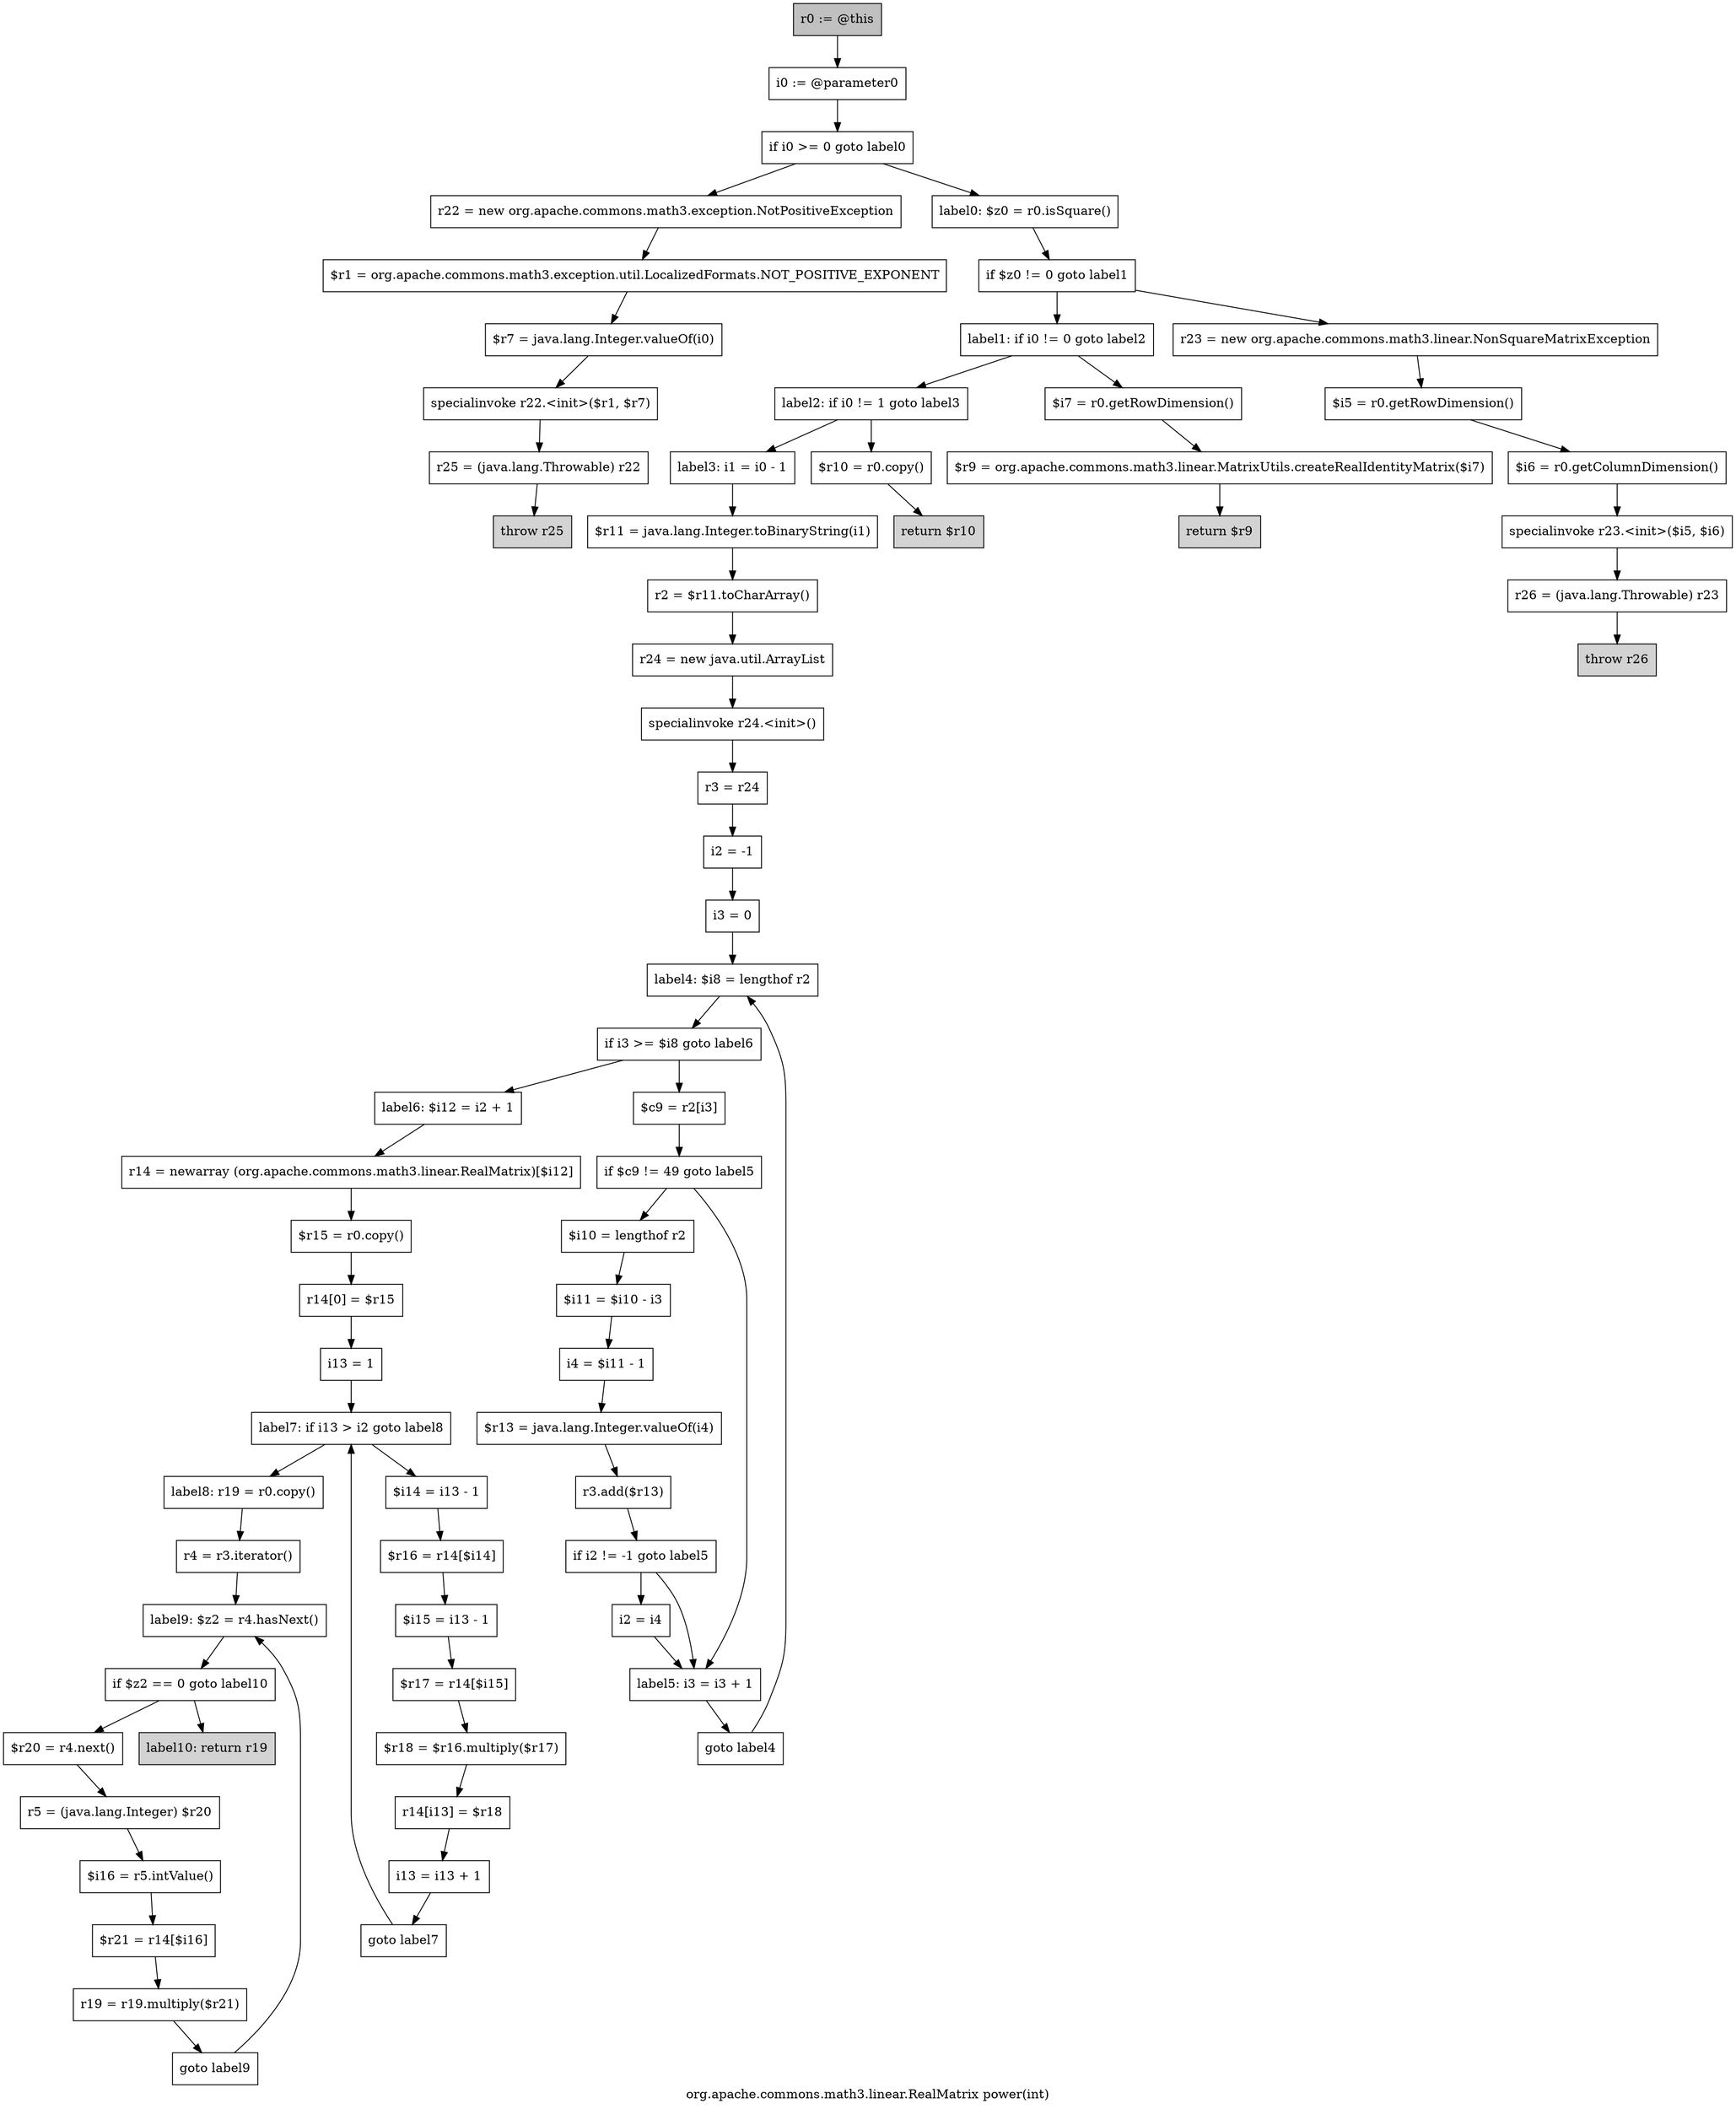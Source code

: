 digraph "org.apache.commons.math3.linear.RealMatrix power(int)" {
    label="org.apache.commons.math3.linear.RealMatrix power(int)";
    node [shape=box];
    "0" [style=filled,fillcolor=gray,label="r0 := @this",];
    "1" [label="i0 := @parameter0",];
    "0"->"1";
    "2" [label="if i0 >= 0 goto label0",];
    "1"->"2";
    "3" [label="r22 = new org.apache.commons.math3.exception.NotPositiveException",];
    "2"->"3";
    "9" [label="label0: $z0 = r0.isSquare()",];
    "2"->"9";
    "4" [label="$r1 = org.apache.commons.math3.exception.util.LocalizedFormats.NOT_POSITIVE_EXPONENT",];
    "3"->"4";
    "5" [label="$r7 = java.lang.Integer.valueOf(i0)",];
    "4"->"5";
    "6" [label="specialinvoke r22.<init>($r1, $r7)",];
    "5"->"6";
    "7" [label="r25 = (java.lang.Throwable) r22",];
    "6"->"7";
    "8" [style=filled,fillcolor=lightgray,label="throw r25",];
    "7"->"8";
    "10" [label="if $z0 != 0 goto label1",];
    "9"->"10";
    "11" [label="r23 = new org.apache.commons.math3.linear.NonSquareMatrixException",];
    "10"->"11";
    "17" [label="label1: if i0 != 0 goto label2",];
    "10"->"17";
    "12" [label="$i5 = r0.getRowDimension()",];
    "11"->"12";
    "13" [label="$i6 = r0.getColumnDimension()",];
    "12"->"13";
    "14" [label="specialinvoke r23.<init>($i5, $i6)",];
    "13"->"14";
    "15" [label="r26 = (java.lang.Throwable) r23",];
    "14"->"15";
    "16" [style=filled,fillcolor=lightgray,label="throw r26",];
    "15"->"16";
    "18" [label="$i7 = r0.getRowDimension()",];
    "17"->"18";
    "21" [label="label2: if i0 != 1 goto label3",];
    "17"->"21";
    "19" [label="$r9 = org.apache.commons.math3.linear.MatrixUtils.createRealIdentityMatrix($i7)",];
    "18"->"19";
    "20" [style=filled,fillcolor=lightgray,label="return $r9",];
    "19"->"20";
    "22" [label="$r10 = r0.copy()",];
    "21"->"22";
    "24" [label="label3: i1 = i0 - 1",];
    "21"->"24";
    "23" [style=filled,fillcolor=lightgray,label="return $r10",];
    "22"->"23";
    "25" [label="$r11 = java.lang.Integer.toBinaryString(i1)",];
    "24"->"25";
    "26" [label="r2 = $r11.toCharArray()",];
    "25"->"26";
    "27" [label="r24 = new java.util.ArrayList",];
    "26"->"27";
    "28" [label="specialinvoke r24.<init>()",];
    "27"->"28";
    "29" [label="r3 = r24",];
    "28"->"29";
    "30" [label="i2 = -1",];
    "29"->"30";
    "31" [label="i3 = 0",];
    "30"->"31";
    "32" [label="label4: $i8 = lengthof r2",];
    "31"->"32";
    "33" [label="if i3 >= $i8 goto label6",];
    "32"->"33";
    "34" [label="$c9 = r2[i3]",];
    "33"->"34";
    "45" [label="label6: $i12 = i2 + 1",];
    "33"->"45";
    "35" [label="if $c9 != 49 goto label5",];
    "34"->"35";
    "36" [label="$i10 = lengthof r2",];
    "35"->"36";
    "43" [label="label5: i3 = i3 + 1",];
    "35"->"43";
    "37" [label="$i11 = $i10 - i3",];
    "36"->"37";
    "38" [label="i4 = $i11 - 1",];
    "37"->"38";
    "39" [label="$r13 = java.lang.Integer.valueOf(i4)",];
    "38"->"39";
    "40" [label="r3.add($r13)",];
    "39"->"40";
    "41" [label="if i2 != -1 goto label5",];
    "40"->"41";
    "42" [label="i2 = i4",];
    "41"->"42";
    "41"->"43";
    "42"->"43";
    "44" [label="goto label4",];
    "43"->"44";
    "44"->"32";
    "46" [label="r14 = newarray (org.apache.commons.math3.linear.RealMatrix)[$i12]",];
    "45"->"46";
    "47" [label="$r15 = r0.copy()",];
    "46"->"47";
    "48" [label="r14[0] = $r15",];
    "47"->"48";
    "49" [label="i13 = 1",];
    "48"->"49";
    "50" [label="label7: if i13 > i2 goto label8",];
    "49"->"50";
    "51" [label="$i14 = i13 - 1",];
    "50"->"51";
    "59" [label="label8: r19 = r0.copy()",];
    "50"->"59";
    "52" [label="$r16 = r14[$i14]",];
    "51"->"52";
    "53" [label="$i15 = i13 - 1",];
    "52"->"53";
    "54" [label="$r17 = r14[$i15]",];
    "53"->"54";
    "55" [label="$r18 = $r16.multiply($r17)",];
    "54"->"55";
    "56" [label="r14[i13] = $r18",];
    "55"->"56";
    "57" [label="i13 = i13 + 1",];
    "56"->"57";
    "58" [label="goto label7",];
    "57"->"58";
    "58"->"50";
    "60" [label="r4 = r3.iterator()",];
    "59"->"60";
    "61" [label="label9: $z2 = r4.hasNext()",];
    "60"->"61";
    "62" [label="if $z2 == 0 goto label10",];
    "61"->"62";
    "63" [label="$r20 = r4.next()",];
    "62"->"63";
    "69" [style=filled,fillcolor=lightgray,label="label10: return r19",];
    "62"->"69";
    "64" [label="r5 = (java.lang.Integer) $r20",];
    "63"->"64";
    "65" [label="$i16 = r5.intValue()",];
    "64"->"65";
    "66" [label="$r21 = r14[$i16]",];
    "65"->"66";
    "67" [label="r19 = r19.multiply($r21)",];
    "66"->"67";
    "68" [label="goto label9",];
    "67"->"68";
    "68"->"61";
}
